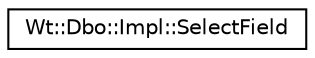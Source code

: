digraph "Graphical Class Hierarchy"
{
 // LATEX_PDF_SIZE
  edge [fontname="Helvetica",fontsize="10",labelfontname="Helvetica",labelfontsize="10"];
  node [fontname="Helvetica",fontsize="10",shape=record];
  rankdir="LR";
  Node0 [label="Wt::Dbo::Impl::SelectField",height=0.2,width=0.4,color="black", fillcolor="white", style="filled",URL="$structWt_1_1Dbo_1_1Impl_1_1SelectField.html",tooltip=" "];
}
